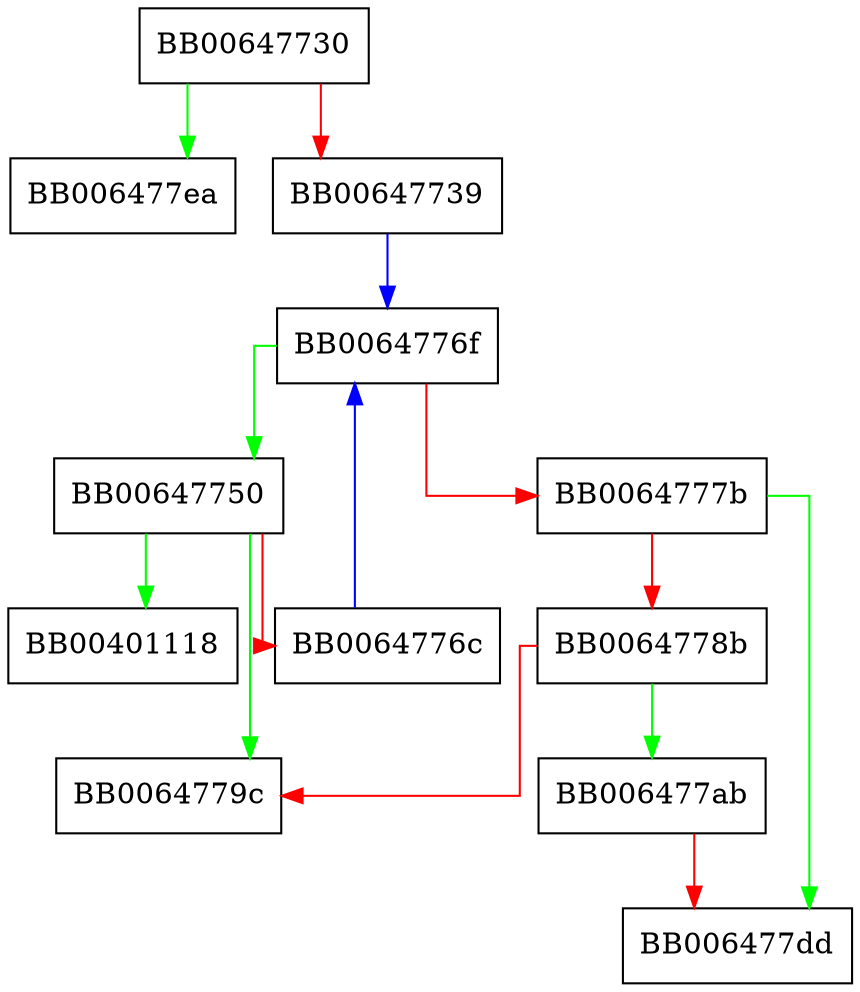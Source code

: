 digraph SRP_gN_place_bn {
  node [shape="box"];
  graph [splines=ortho];
  BB00647730 -> BB006477ea [color="green"];
  BB00647730 -> BB00647739 [color="red"];
  BB00647739 -> BB0064776f [color="blue"];
  BB00647750 -> BB00401118 [color="green"];
  BB00647750 -> BB0064779c [color="green"];
  BB00647750 -> BB0064776c [color="red"];
  BB0064776c -> BB0064776f [color="blue"];
  BB0064776f -> BB00647750 [color="green"];
  BB0064776f -> BB0064777b [color="red"];
  BB0064777b -> BB006477dd [color="green"];
  BB0064777b -> BB0064778b [color="red"];
  BB0064778b -> BB006477ab [color="green"];
  BB0064778b -> BB0064779c [color="red"];
  BB006477ab -> BB006477dd [color="red"];
}